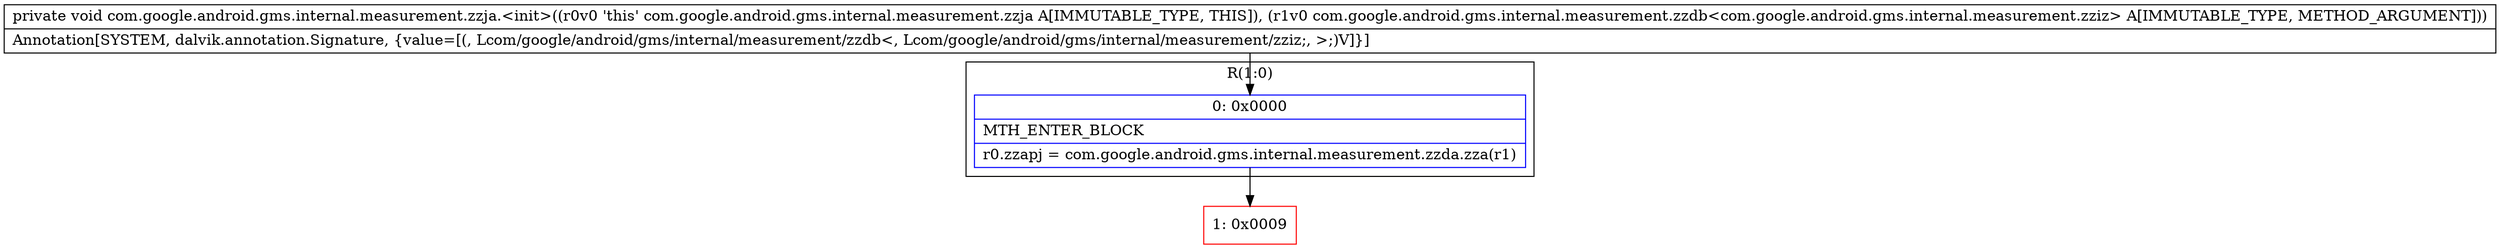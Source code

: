 digraph "CFG forcom.google.android.gms.internal.measurement.zzja.\<init\>(Lcom\/google\/android\/gms\/internal\/measurement\/zzdb;)V" {
subgraph cluster_Region_1845553046 {
label = "R(1:0)";
node [shape=record,color=blue];
Node_0 [shape=record,label="{0\:\ 0x0000|MTH_ENTER_BLOCK\l|r0.zzapj = com.google.android.gms.internal.measurement.zzda.zza(r1)\l}"];
}
Node_1 [shape=record,color=red,label="{1\:\ 0x0009}"];
MethodNode[shape=record,label="{private void com.google.android.gms.internal.measurement.zzja.\<init\>((r0v0 'this' com.google.android.gms.internal.measurement.zzja A[IMMUTABLE_TYPE, THIS]), (r1v0 com.google.android.gms.internal.measurement.zzdb\<com.google.android.gms.internal.measurement.zziz\> A[IMMUTABLE_TYPE, METHOD_ARGUMENT]))  | Annotation[SYSTEM, dalvik.annotation.Signature, \{value=[(, Lcom\/google\/android\/gms\/internal\/measurement\/zzdb\<, Lcom\/google\/android\/gms\/internal\/measurement\/zziz;, \>;)V]\}]\l}"];
MethodNode -> Node_0;
Node_0 -> Node_1;
}

